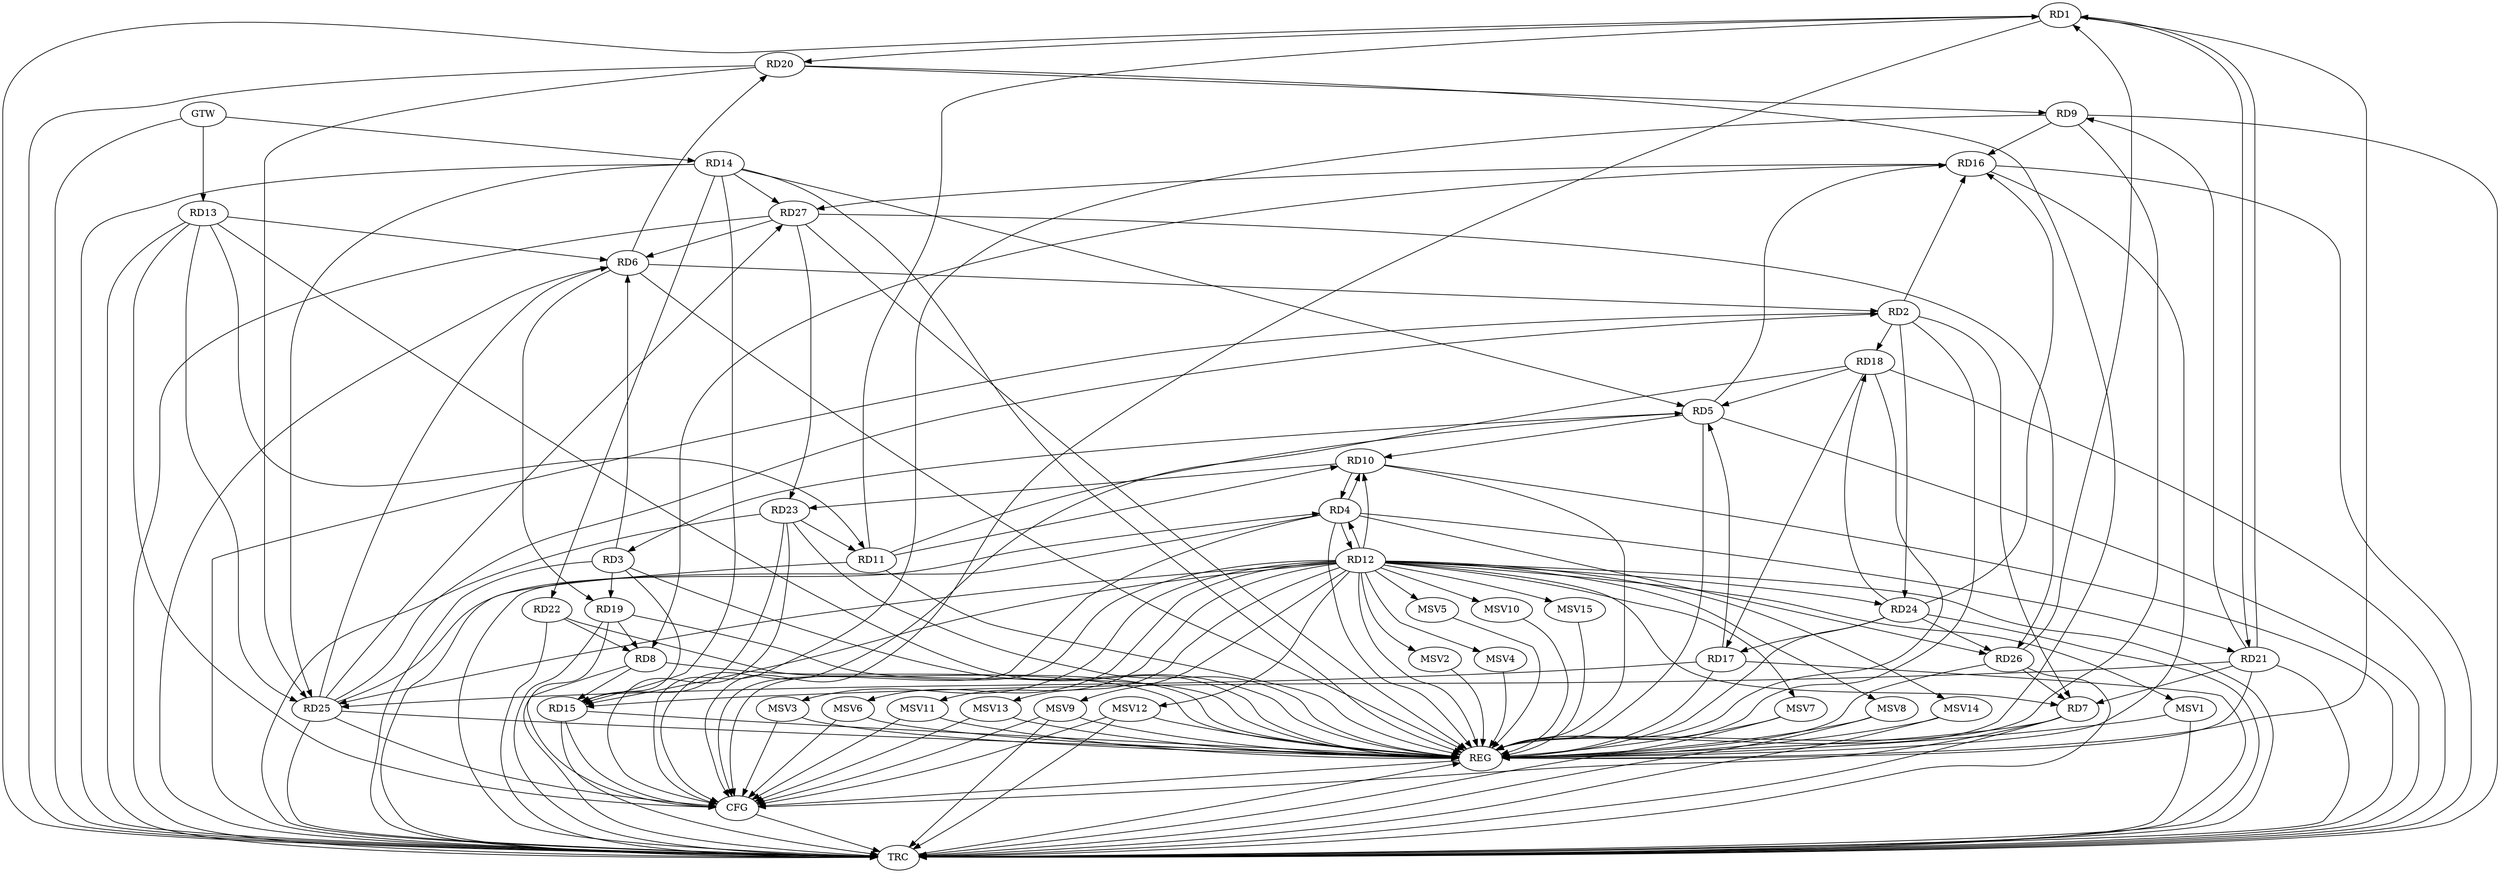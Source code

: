 strict digraph G {
  RD1 [ label="RD1" ];
  RD2 [ label="RD2" ];
  RD3 [ label="RD3" ];
  RD4 [ label="RD4" ];
  RD5 [ label="RD5" ];
  RD6 [ label="RD6" ];
  RD7 [ label="RD7" ];
  RD8 [ label="RD8" ];
  RD9 [ label="RD9" ];
  RD10 [ label="RD10" ];
  RD11 [ label="RD11" ];
  RD12 [ label="RD12" ];
  RD13 [ label="RD13" ];
  RD14 [ label="RD14" ];
  RD15 [ label="RD15" ];
  RD16 [ label="RD16" ];
  RD17 [ label="RD17" ];
  RD18 [ label="RD18" ];
  RD19 [ label="RD19" ];
  RD20 [ label="RD20" ];
  RD21 [ label="RD21" ];
  RD22 [ label="RD22" ];
  RD23 [ label="RD23" ];
  RD24 [ label="RD24" ];
  RD25 [ label="RD25" ];
  RD26 [ label="RD26" ];
  RD27 [ label="RD27" ];
  GTW [ label="GTW" ];
  REG [ label="REG" ];
  CFG [ label="CFG" ];
  TRC [ label="TRC" ];
  MSV1 [ label="MSV1" ];
  MSV2 [ label="MSV2" ];
  MSV3 [ label="MSV3" ];
  MSV4 [ label="MSV4" ];
  MSV5 [ label="MSV5" ];
  MSV6 [ label="MSV6" ];
  MSV7 [ label="MSV7" ];
  MSV8 [ label="MSV8" ];
  MSV9 [ label="MSV9" ];
  MSV10 [ label="MSV10" ];
  MSV11 [ label="MSV11" ];
  MSV12 [ label="MSV12" ];
  MSV13 [ label="MSV13" ];
  MSV14 [ label="MSV14" ];
  MSV15 [ label="MSV15" ];
  RD11 -> RD1;
  RD1 -> RD20;
  RD1 -> RD21;
  RD21 -> RD1;
  RD26 -> RD1;
  RD6 -> RD2;
  RD2 -> RD7;
  RD2 -> RD16;
  RD2 -> RD18;
  RD2 -> RD24;
  RD25 -> RD2;
  RD5 -> RD3;
  RD3 -> RD6;
  RD3 -> RD15;
  RD3 -> RD19;
  RD4 -> RD10;
  RD10 -> RD4;
  RD4 -> RD12;
  RD12 -> RD4;
  RD4 -> RD21;
  RD25 -> RD4;
  RD4 -> RD26;
  RD5 -> RD10;
  RD11 -> RD5;
  RD14 -> RD5;
  RD5 -> RD16;
  RD17 -> RD5;
  RD18 -> RD5;
  RD13 -> RD6;
  RD6 -> RD19;
  RD6 -> RD20;
  RD25 -> RD6;
  RD27 -> RD6;
  RD12 -> RD7;
  RD21 -> RD7;
  RD26 -> RD7;
  RD8 -> RD15;
  RD16 -> RD8;
  RD19 -> RD8;
  RD22 -> RD8;
  RD9 -> RD16;
  RD20 -> RD9;
  RD21 -> RD9;
  RD11 -> RD10;
  RD12 -> RD10;
  RD10 -> RD23;
  RD13 -> RD11;
  RD23 -> RD11;
  RD12 -> RD15;
  RD12 -> RD24;
  RD12 -> RD25;
  RD13 -> RD25;
  RD14 -> RD15;
  RD14 -> RD22;
  RD14 -> RD25;
  RD14 -> RD27;
  RD21 -> RD15;
  RD23 -> RD15;
  RD24 -> RD16;
  RD16 -> RD27;
  RD18 -> RD17;
  RD24 -> RD17;
  RD17 -> RD25;
  RD24 -> RD18;
  RD20 -> RD25;
  RD27 -> RD23;
  RD24 -> RD26;
  RD25 -> RD27;
  RD27 -> RD26;
  GTW -> RD13;
  GTW -> RD14;
  RD1 -> REG;
  RD2 -> REG;
  RD3 -> REG;
  RD4 -> REG;
  RD5 -> REG;
  RD6 -> REG;
  RD7 -> REG;
  RD8 -> REG;
  RD9 -> REG;
  RD10 -> REG;
  RD11 -> REG;
  RD12 -> REG;
  RD13 -> REG;
  RD14 -> REG;
  RD15 -> REG;
  RD16 -> REG;
  RD17 -> REG;
  RD18 -> REG;
  RD19 -> REG;
  RD20 -> REG;
  RD21 -> REG;
  RD22 -> REG;
  RD23 -> REG;
  RD24 -> REG;
  RD25 -> REG;
  RD26 -> REG;
  RD27 -> REG;
  RD19 -> CFG;
  RD23 -> CFG;
  RD7 -> CFG;
  RD4 -> CFG;
  RD1 -> CFG;
  RD15 -> CFG;
  RD13 -> CFG;
  RD18 -> CFG;
  RD9 -> CFG;
  RD12 -> CFG;
  RD25 -> CFG;
  REG -> CFG;
  RD1 -> TRC;
  RD2 -> TRC;
  RD3 -> TRC;
  RD4 -> TRC;
  RD5 -> TRC;
  RD6 -> TRC;
  RD7 -> TRC;
  RD8 -> TRC;
  RD9 -> TRC;
  RD10 -> TRC;
  RD11 -> TRC;
  RD12 -> TRC;
  RD13 -> TRC;
  RD14 -> TRC;
  RD15 -> TRC;
  RD16 -> TRC;
  RD17 -> TRC;
  RD18 -> TRC;
  RD19 -> TRC;
  RD20 -> TRC;
  RD21 -> TRC;
  RD22 -> TRC;
  RD23 -> TRC;
  RD24 -> TRC;
  RD25 -> TRC;
  RD26 -> TRC;
  RD27 -> TRC;
  GTW -> TRC;
  CFG -> TRC;
  TRC -> REG;
  RD12 -> MSV1;
  RD12 -> MSV2;
  MSV1 -> REG;
  MSV1 -> TRC;
  MSV2 -> REG;
  RD12 -> MSV3;
  RD12 -> MSV4;
  MSV3 -> REG;
  MSV3 -> CFG;
  MSV4 -> REG;
  RD12 -> MSV5;
  RD12 -> MSV6;
  MSV5 -> REG;
  MSV6 -> REG;
  MSV6 -> CFG;
  RD12 -> MSV7;
  MSV7 -> REG;
  MSV7 -> TRC;
  RD12 -> MSV8;
  MSV8 -> REG;
  MSV8 -> TRC;
  RD12 -> MSV9;
  RD12 -> MSV10;
  MSV9 -> REG;
  MSV9 -> TRC;
  MSV9 -> CFG;
  MSV10 -> REG;
  RD12 -> MSV11;
  MSV11 -> REG;
  MSV11 -> CFG;
  RD12 -> MSV12;
  RD12 -> MSV13;
  RD12 -> MSV14;
  MSV12 -> REG;
  MSV12 -> TRC;
  MSV12 -> CFG;
  MSV13 -> REG;
  MSV13 -> CFG;
  MSV14 -> REG;
  MSV14 -> TRC;
  RD12 -> MSV15;
  MSV15 -> REG;
}
